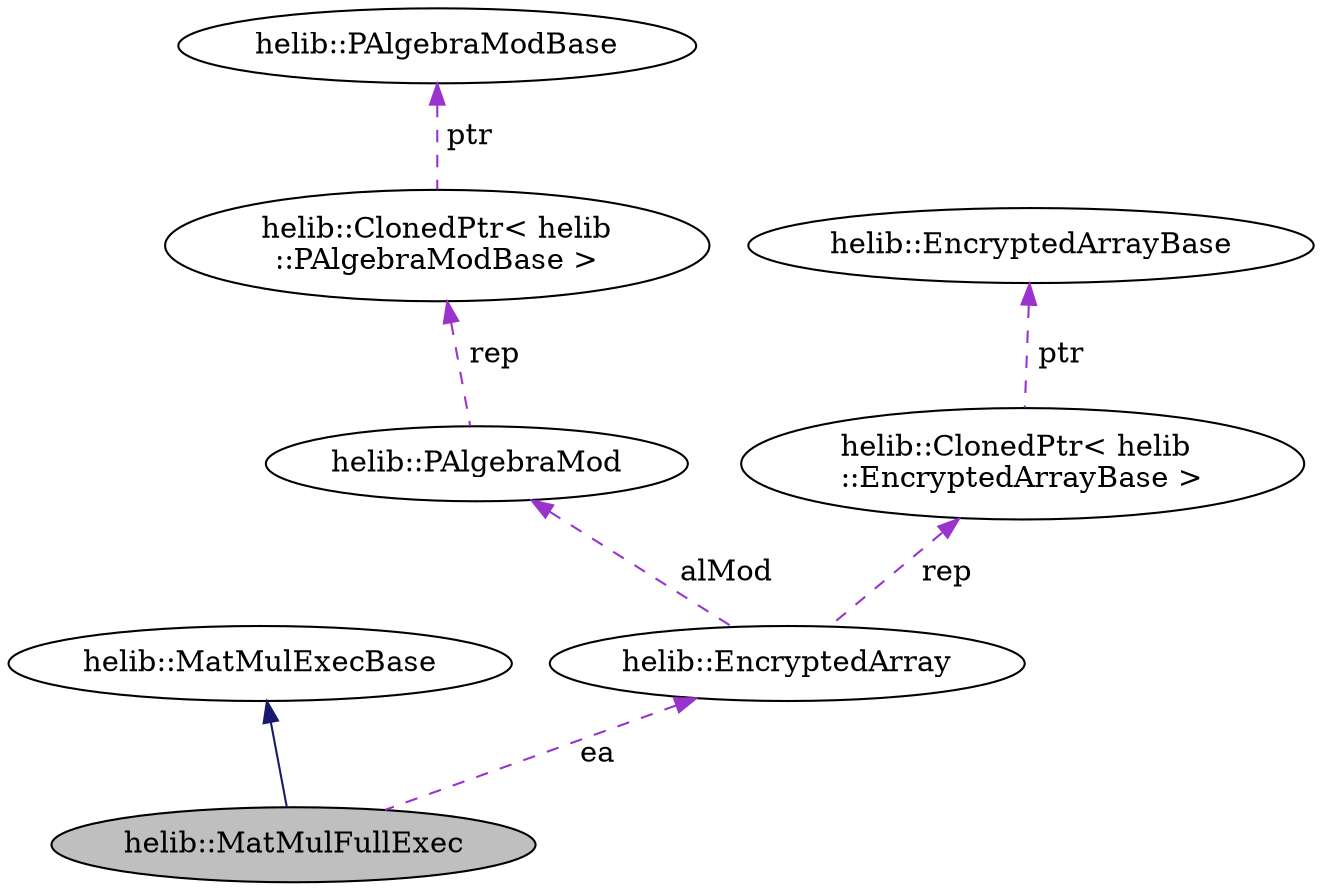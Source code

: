 digraph "helib::MatMulFullExec"
{
  N2 [label="helib::MatMulFullExec",color="black", fillcolor="grey75", style="filled", fontcolor="black"];
  N3 -> N2 [dir="back",color="midnightblue",style="solid"];
  N3 [label="helib::MatMulExecBase",color="black", fillcolor="white", style="filled"];
  N4 -> N2 [dir="back",color="darkorchid3",style="dashed",label=" ea" ];
  N4 [label="helib::EncryptedArray",color="black", fillcolor="white", style="filled",tooltip="A simple wrapper for a smart pointer to an EncryptedArrayBase. This is the interface that higher-leve..."];
  N5 -> N4 [dir="back",color="darkorchid3",style="dashed",label=" alMod" ];
  N5 [label="helib::PAlgebraMod",color="black", fillcolor="white", style="filled",tooltip="The structure of Z[X]/(Phi_m(X), p) "];
  N6 -> N5 [dir="back",color="darkorchid3",style="dashed",label=" rep" ];
  N6 [label="helib::ClonedPtr\< helib\l::PAlgebraModBase \>",color="black", fillcolor="white", style="filled"];
  N7 -> N6 [dir="back",color="darkorchid3",style="dashed",label=" ptr" ];
  N7 [label="helib::PAlgebraModBase",color="black", fillcolor="white", style="filled",tooltip="Virtual base class for PAlgebraMod. "];
  N8 -> N4 [dir="back",color="darkorchid3",style="dashed",label=" rep" ];
  N8 [label="helib::ClonedPtr\< helib\l::EncryptedArrayBase \>",color="black", fillcolor="white", style="filled"];
  N9 -> N8 [dir="back",color="darkorchid3",style="dashed",label=" ptr" ];
  N9 [label="helib::EncryptedArrayBase",color="black", fillcolor="white", style="filled",tooltip="virtual class for data-movement operations on arrays of slots "];
}
digraph "helib::MatMulFullExec"
{
  N0 [label="helib::MatMulFullExec",color="black", fillcolor="grey75", style="filled", fontcolor="black"];
  N1 -> N0 [dir="back",color="midnightblue",style="solid"];
  N1 [label="helib::MatMulExecBase",color="black", fillcolor="white", style="filled"];
}
